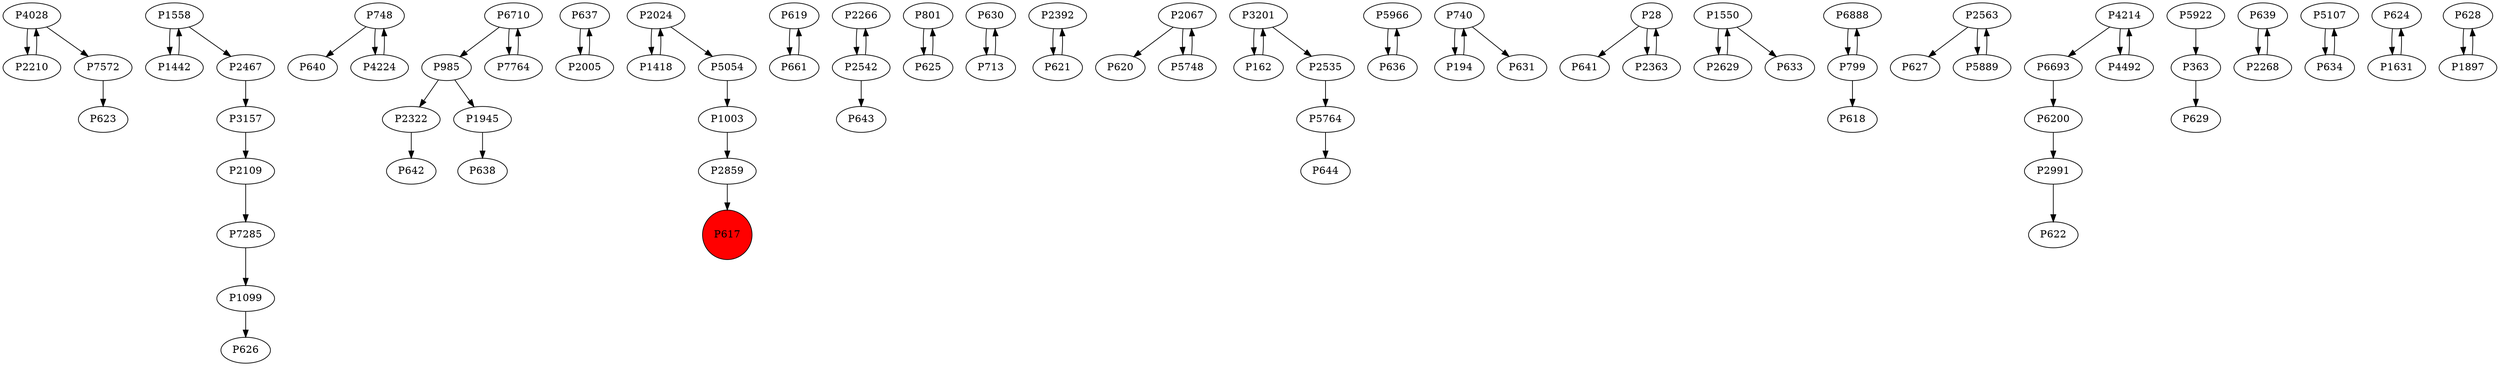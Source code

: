 digraph {
	P7572 -> P623
	P1099 -> P626
	P748 -> P640
	P6710 -> P985
	P637 -> P2005
	P2210 -> P4028
	P2024 -> P1418
	P2467 -> P3157
	P985 -> P2322
	P619 -> P661
	P2266 -> P2542
	P801 -> P625
	P630 -> P713
	P2392 -> P621
	P1442 -> P1558
	P4028 -> P7572
	P2067 -> P620
	P3201 -> P162
	P5966 -> P636
	P985 -> P1945
	P740 -> P194
	P28 -> P641
	P2322 -> P642
	P7285 -> P1099
	P1550 -> P2629
	P6888 -> P799
	P194 -> P740
	P2563 -> P627
	P6200 -> P2991
	P162 -> P3201
	P5054 -> P1003
	P4214 -> P6693
	P3201 -> P2535
	P1945 -> P638
	P2024 -> P5054
	P4028 -> P2210
	P4224 -> P748
	P2859 -> P617
	P799 -> P618
	P363 -> P629
	P1550 -> P633
	P1418 -> P2024
	P5889 -> P2563
	P2535 -> P5764
	P713 -> P630
	P2542 -> P643
	P661 -> P619
	P1558 -> P2467
	P28 -> P2363
	P639 -> P2268
	P2109 -> P7285
	P740 -> P631
	P5107 -> P634
	P4492 -> P4214
	P1003 -> P2859
	P624 -> P1631
	P634 -> P5107
	P2563 -> P5889
	P6693 -> P6200
	P625 -> P801
	P2542 -> P2266
	P5748 -> P2067
	P636 -> P5966
	P1631 -> P624
	P4214 -> P4492
	P628 -> P1897
	P5764 -> P644
	P748 -> P4224
	P2991 -> P622
	P6710 -> P7764
	P7764 -> P6710
	P2067 -> P5748
	P621 -> P2392
	P5922 -> P363
	P799 -> P6888
	P2268 -> P639
	P2629 -> P1550
	P1897 -> P628
	P3157 -> P2109
	P2005 -> P637
	P1558 -> P1442
	P2363 -> P28
	P617 [shape=circle]
	P617 [style=filled]
	P617 [fillcolor=red]
}